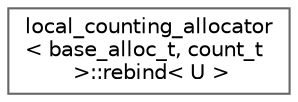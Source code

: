 digraph "类继承关系图"
{
 // LATEX_PDF_SIZE
  bgcolor="transparent";
  edge [fontname=Helvetica,fontsize=10,labelfontname=Helvetica,labelfontsize=10];
  node [fontname=Helvetica,fontsize=10,shape=box,height=0.2,width=0.4];
  rankdir="LR";
  Node0 [id="Node000000",label="local_counting_allocator\l\< base_alloc_t, count_t\l \>::rebind\< U \>",height=0.2,width=0.4,color="grey40", fillcolor="white", style="filled",URL="$structlocal__counting__allocator_1_1rebind.html",tooltip=" "];
}
